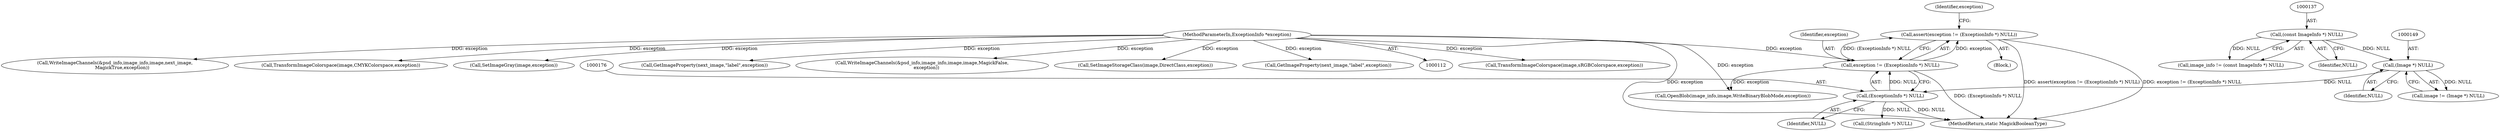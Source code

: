 digraph "0_ImageMagick_4f2c04ea6673863b87ac7f186cbb0d911f74085c_0@API" {
"1000172" [label="(Call,assert(exception != (ExceptionInfo *) NULL))"];
"1000173" [label="(Call,exception != (ExceptionInfo *) NULL)"];
"1000115" [label="(MethodParameterIn,ExceptionInfo *exception)"];
"1000175" [label="(Call,(ExceptionInfo *) NULL)"];
"1000148" [label="(Call,(Image *) NULL)"];
"1000136" [label="(Call,(const ImageInfo *) NULL)"];
"1000175" [label="(Call,(ExceptionInfo *) NULL)"];
"1000490" [label="(Call,TransformImageColorspace(image,sRGBColorspace,exception))"];
"1000186" [label="(Call,OpenBlob(image_info,image,WriteBinaryBlobMode,exception))"];
"1000177" [label="(Identifier,NULL)"];
"1001533" [label="(Call,WriteImageChannels(&psd_info,image_info,image,next_image,\n          MagickTrue,exception))"];
"1000518" [label="(Call,TransformImageColorspace(image,CMYKColorspace,exception))"];
"1000286" [label="(Call,SetImageGray(image,exception))"];
"1001575" [label="(MethodReturn,static MagickBooleanType)"];
"1000136" [label="(Call,(const ImageInfo *) NULL)"];
"1000148" [label="(Call,(Image *) NULL)"];
"1000138" [label="(Identifier,NULL)"];
"1000955" [label="(Call,GetImageProperty(next_image,\"label\",exception))"];
"1000146" [label="(Call,image != (Image *) NULL)"];
"1000116" [label="(Block,)"];
"1000115" [label="(MethodParameterIn,ExceptionInfo *exception)"];
"1001561" [label="(Call,WriteImageChannels(&psd_info,image_info,image,image,MagickFalse,\n      exception))"];
"1000134" [label="(Call,image_info != (const ImageInfo *) NULL)"];
"1000174" [label="(Identifier,exception)"];
"1000682" [label="(Call,(StringInfo *) NULL)"];
"1000173" [label="(Call,exception != (ExceptionInfo *) NULL)"];
"1000339" [label="(Call,SetImageStorageClass(image,DirectClass,exception))"];
"1000150" [label="(Identifier,NULL)"];
"1000172" [label="(Call,assert(exception != (ExceptionInfo *) NULL))"];
"1001442" [label="(Call,GetImageProperty(next_image,\"label\",exception))"];
"1000181" [label="(Identifier,exception)"];
"1000172" -> "1000116"  [label="AST: "];
"1000172" -> "1000173"  [label="CFG: "];
"1000173" -> "1000172"  [label="AST: "];
"1000181" -> "1000172"  [label="CFG: "];
"1000172" -> "1001575"  [label="DDG: assert(exception != (ExceptionInfo *) NULL)"];
"1000172" -> "1001575"  [label="DDG: exception != (ExceptionInfo *) NULL"];
"1000173" -> "1000172"  [label="DDG: exception"];
"1000173" -> "1000172"  [label="DDG: (ExceptionInfo *) NULL"];
"1000173" -> "1000175"  [label="CFG: "];
"1000174" -> "1000173"  [label="AST: "];
"1000175" -> "1000173"  [label="AST: "];
"1000173" -> "1001575"  [label="DDG: (ExceptionInfo *) NULL"];
"1000115" -> "1000173"  [label="DDG: exception"];
"1000175" -> "1000173"  [label="DDG: NULL"];
"1000173" -> "1000186"  [label="DDG: exception"];
"1000115" -> "1000112"  [label="AST: "];
"1000115" -> "1001575"  [label="DDG: exception"];
"1000115" -> "1000186"  [label="DDG: exception"];
"1000115" -> "1000286"  [label="DDG: exception"];
"1000115" -> "1000339"  [label="DDG: exception"];
"1000115" -> "1000490"  [label="DDG: exception"];
"1000115" -> "1000518"  [label="DDG: exception"];
"1000115" -> "1000955"  [label="DDG: exception"];
"1000115" -> "1001442"  [label="DDG: exception"];
"1000115" -> "1001533"  [label="DDG: exception"];
"1000115" -> "1001561"  [label="DDG: exception"];
"1000175" -> "1000177"  [label="CFG: "];
"1000176" -> "1000175"  [label="AST: "];
"1000177" -> "1000175"  [label="AST: "];
"1000175" -> "1001575"  [label="DDG: NULL"];
"1000148" -> "1000175"  [label="DDG: NULL"];
"1000175" -> "1000682"  [label="DDG: NULL"];
"1000148" -> "1000146"  [label="AST: "];
"1000148" -> "1000150"  [label="CFG: "];
"1000149" -> "1000148"  [label="AST: "];
"1000150" -> "1000148"  [label="AST: "];
"1000146" -> "1000148"  [label="CFG: "];
"1000148" -> "1000146"  [label="DDG: NULL"];
"1000136" -> "1000148"  [label="DDG: NULL"];
"1000136" -> "1000134"  [label="AST: "];
"1000136" -> "1000138"  [label="CFG: "];
"1000137" -> "1000136"  [label="AST: "];
"1000138" -> "1000136"  [label="AST: "];
"1000134" -> "1000136"  [label="CFG: "];
"1000136" -> "1000134"  [label="DDG: NULL"];
}
